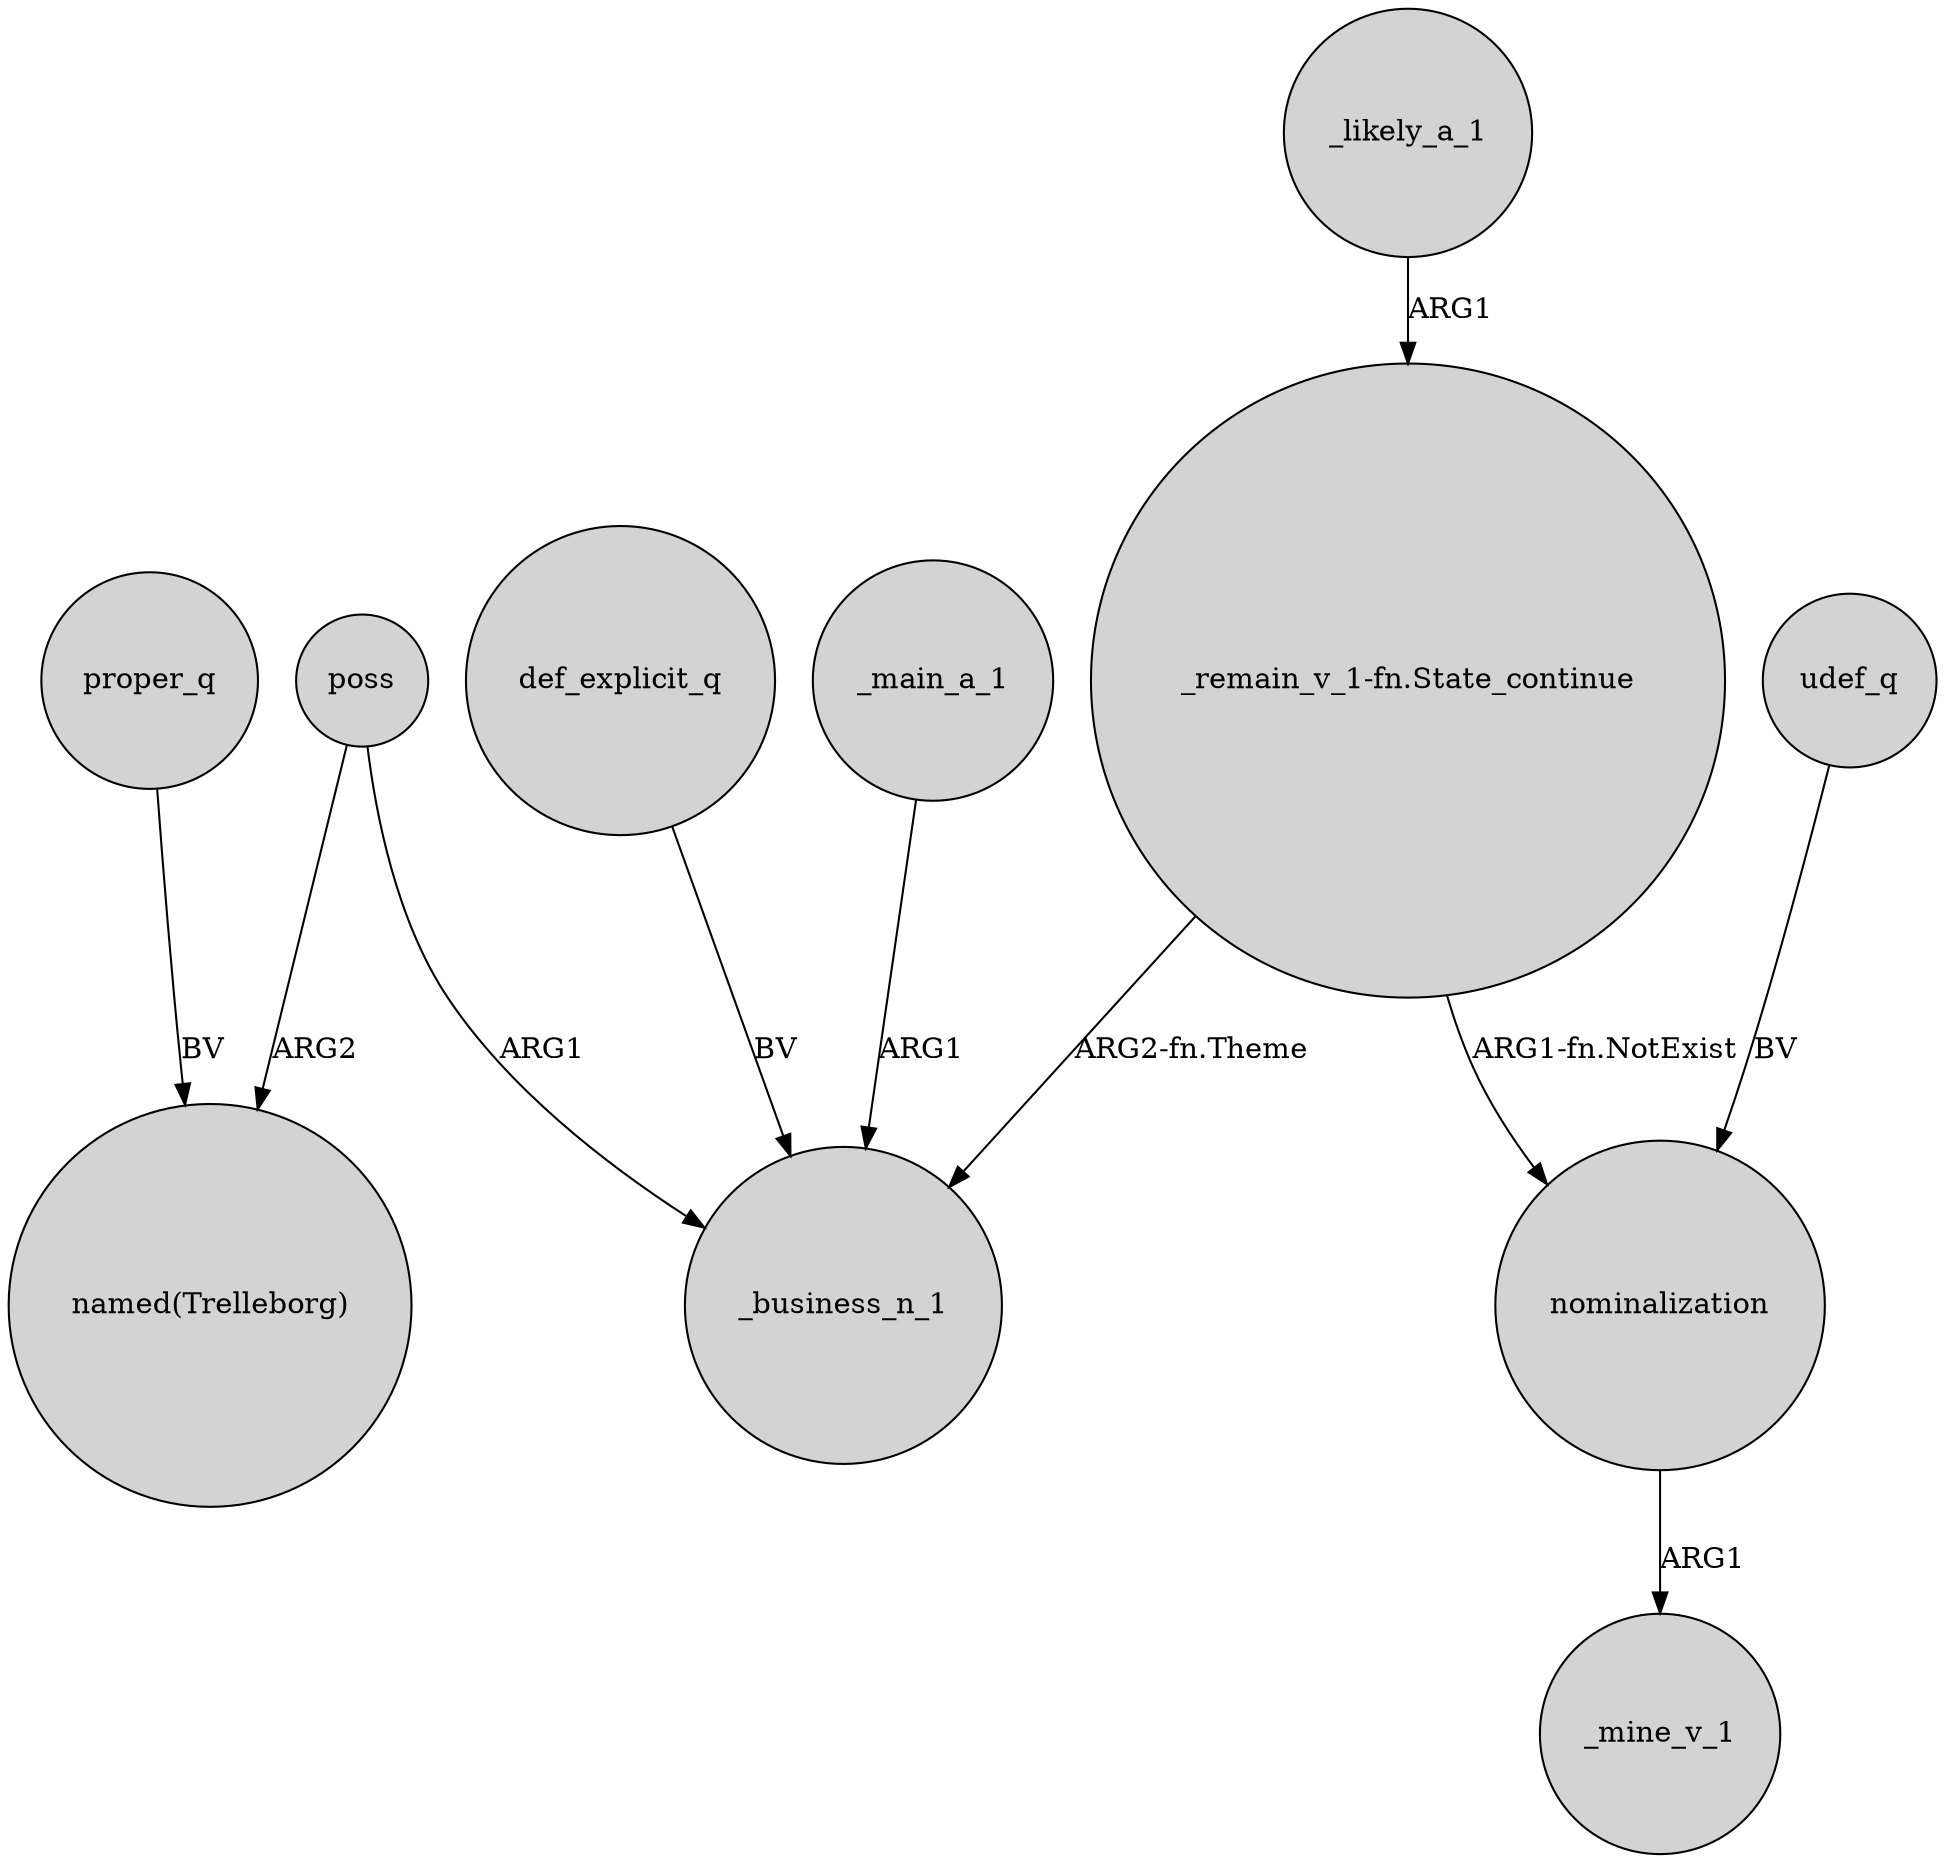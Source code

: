 digraph {
	node [shape=circle style=filled]
	proper_q -> "named(Trelleborg)" [label=BV]
	poss -> "named(Trelleborg)" [label=ARG2]
	def_explicit_q -> _business_n_1 [label=BV]
	"_remain_v_1-fn.State_continue" -> nominalization [label="ARG1-fn.NotExist"]
	_main_a_1 -> _business_n_1 [label=ARG1]
	"_remain_v_1-fn.State_continue" -> _business_n_1 [label="ARG2-fn.Theme"]
	udef_q -> nominalization [label=BV]
	nominalization -> _mine_v_1 [label=ARG1]
	_likely_a_1 -> "_remain_v_1-fn.State_continue" [label=ARG1]
	poss -> _business_n_1 [label=ARG1]
}
